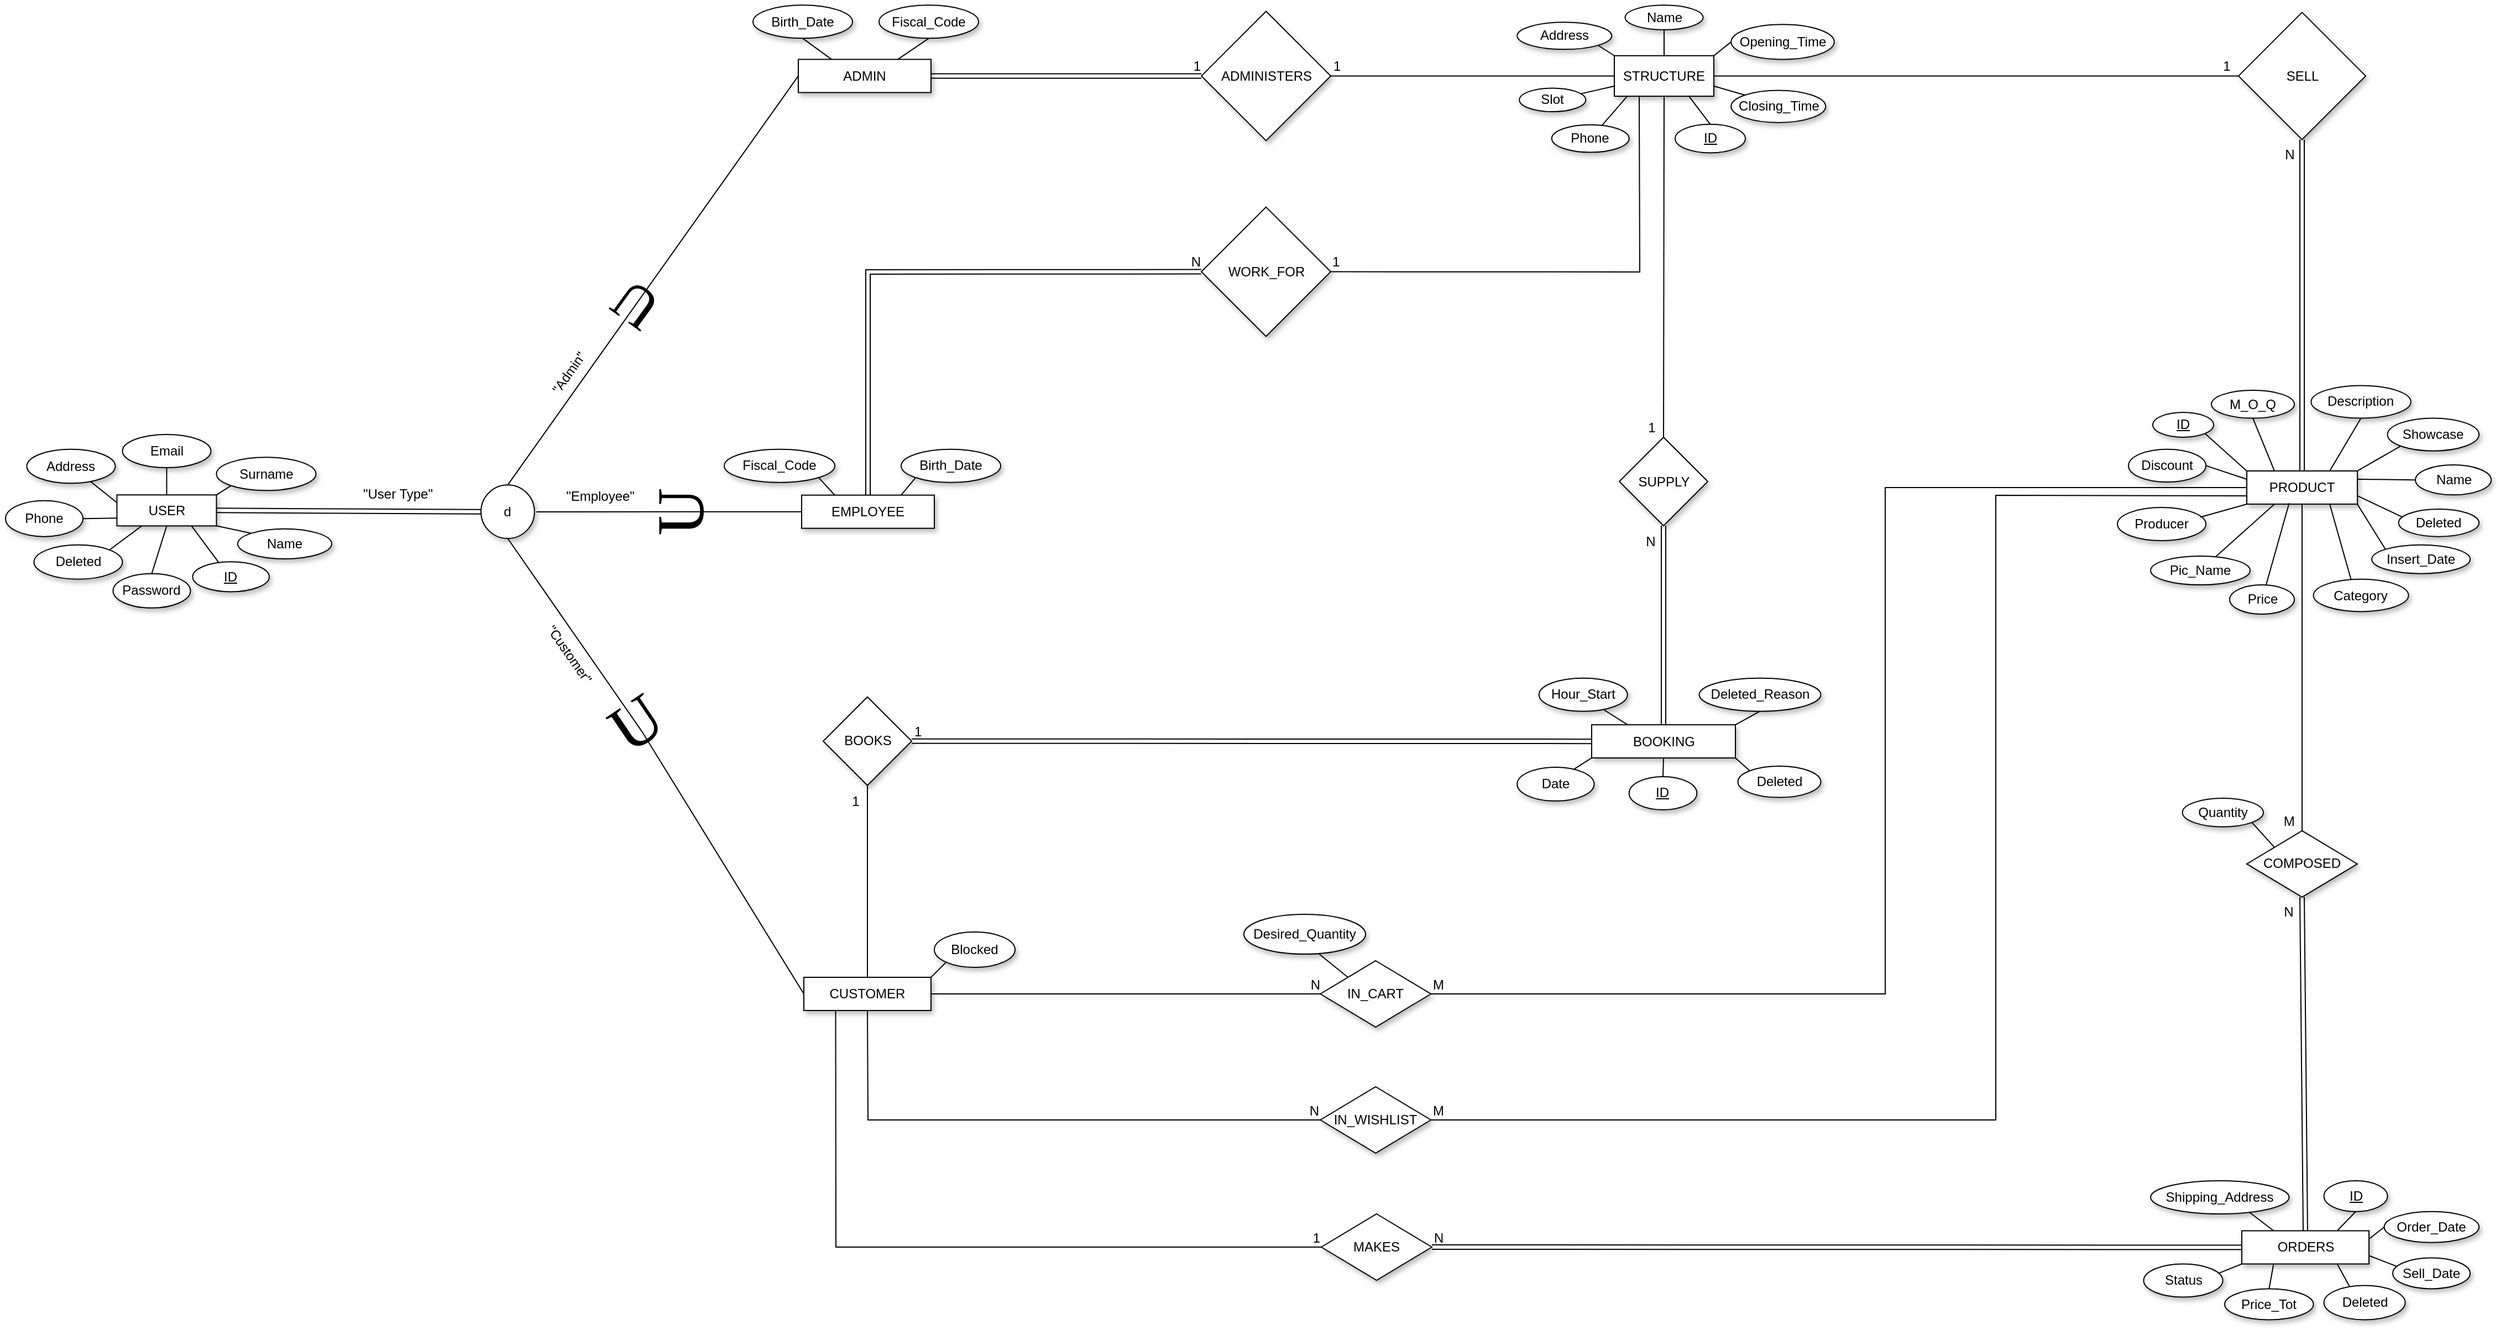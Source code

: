 <mxfile version="13.3.0" type="github">
  <diagram id="pIivQVcWycitdcD2H4Fz" name="Page-1">
    <mxGraphModel dx="2770" dy="1282" grid="1" gridSize="10" guides="1" tooltips="1" connect="1" arrows="1" fold="1" page="1" pageScale="3" pageWidth="827" pageHeight="1169" math="0" shadow="0" extFonts="Quicksand^https://fonts.googleapis.com/css?family=Quicksand|Gruppo^https://fonts.googleapis.com/css?family=Gruppo|Pompiere^https://fonts.googleapis.com/css?family=Pompiere">
      <root>
        <mxCell id="0" />
        <mxCell id="1" parent="0" />
        <mxCell id="mOfdOxVqDoghl0tVKRiO-1" value="PRODUCT" style="rounded=0;whiteSpace=wrap;html=1;shadow=1;" parent="1" vertex="1">
          <mxGeometry x="2107" y="602.97" width="100" height="30" as="geometry" />
        </mxCell>
        <mxCell id="mOfdOxVqDoghl0tVKRiO-10" value="EMPLOYEE" style="rounded=0;whiteSpace=wrap;html=1;shadow=1;" parent="1" vertex="1">
          <mxGeometry x="800" y="624.85" width="120" height="30" as="geometry" />
        </mxCell>
        <mxCell id="mOfdOxVqDoghl0tVKRiO-15" value="CUSTOMER" style="rounded=0;whiteSpace=wrap;html=1;shadow=1;" parent="1" vertex="1">
          <mxGeometry x="802" y="1061" width="115" height="30" as="geometry" />
        </mxCell>
        <mxCell id="mOfdOxVqDoghl0tVKRiO-17" value="M_O_Q" style="ellipse;whiteSpace=wrap;html=1;shadow=1;" parent="1" vertex="1">
          <mxGeometry x="2075" y="530" width="75" height="25.24" as="geometry" />
        </mxCell>
        <mxCell id="mOfdOxVqDoghl0tVKRiO-21" value="" style="endArrow=none;html=1;entryX=0.25;entryY=0;entryDx=0;entryDy=0;exitX=0.5;exitY=1;exitDx=0;exitDy=0;shadow=0;" parent="1" source="mOfdOxVqDoghl0tVKRiO-17" target="mOfdOxVqDoghl0tVKRiO-1" edge="1">
          <mxGeometry width="50" height="50" relative="1" as="geometry">
            <mxPoint x="2044.5" y="612.81" as="sourcePoint" />
            <mxPoint x="2094.5" y="562.81" as="targetPoint" />
          </mxGeometry>
        </mxCell>
        <mxCell id="mOfdOxVqDoghl0tVKRiO-23" value="&lt;u&gt;ID&lt;/u&gt;" style="ellipse;whiteSpace=wrap;html=1;shadow=1;" parent="1" vertex="1">
          <mxGeometry x="2022" y="550" width="55" height="22.5" as="geometry" />
        </mxCell>
        <mxCell id="mOfdOxVqDoghl0tVKRiO-24" value="" style="endArrow=none;html=1;exitX=1;exitY=1;exitDx=0;exitDy=0;entryX=0;entryY=0;entryDx=0;entryDy=0;shadow=0;" parent="1" source="mOfdOxVqDoghl0tVKRiO-23" target="mOfdOxVqDoghl0tVKRiO-1" edge="1">
          <mxGeometry width="50" height="50" relative="1" as="geometry">
            <mxPoint x="2074.5" y="712.81" as="sourcePoint" />
            <mxPoint x="2124.5" y="662.81" as="targetPoint" />
          </mxGeometry>
        </mxCell>
        <mxCell id="mOfdOxVqDoghl0tVKRiO-26" value="Producer" style="ellipse;whiteSpace=wrap;html=1;shadow=1;" parent="1" vertex="1">
          <mxGeometry x="1990" y="636.04" width="80" height="30" as="geometry" />
        </mxCell>
        <mxCell id="mOfdOxVqDoghl0tVKRiO-27" value="" style="endArrow=none;html=1;exitX=0.938;exitY=0.289;exitDx=0;exitDy=0;entryX=0;entryY=1;entryDx=0;entryDy=0;shadow=0;exitPerimeter=0;" parent="1" source="mOfdOxVqDoghl0tVKRiO-26" target="mOfdOxVqDoghl0tVKRiO-1" edge="1">
          <mxGeometry width="50" height="50" relative="1" as="geometry">
            <mxPoint x="2514.5" y="692.81" as="sourcePoint" />
            <mxPoint x="2564.5" y="642.81" as="targetPoint" />
          </mxGeometry>
        </mxCell>
        <mxCell id="mOfdOxVqDoghl0tVKRiO-28" value="Price" style="ellipse;whiteSpace=wrap;html=1;shadow=1;" parent="1" vertex="1">
          <mxGeometry x="2091.5" y="706.02" width="58.5" height="26.47" as="geometry" />
        </mxCell>
        <mxCell id="mOfdOxVqDoghl0tVKRiO-29" value="Discount" style="ellipse;whiteSpace=wrap;html=1;shadow=1;" parent="1" vertex="1">
          <mxGeometry x="2000" y="583.36" width="70" height="29.67" as="geometry" />
        </mxCell>
        <mxCell id="mOfdOxVqDoghl0tVKRiO-30" value="" style="endArrow=none;html=1;entryX=0.383;entryY=0.973;entryDx=0;entryDy=0;shadow=0;entryPerimeter=0;" parent="1" source="mOfdOxVqDoghl0tVKRiO-28" target="mOfdOxVqDoghl0tVKRiO-1" edge="1">
          <mxGeometry width="50" height="50" relative="1" as="geometry">
            <mxPoint x="2514.5" y="692.81" as="sourcePoint" />
            <mxPoint x="2564.5" y="642.81" as="targetPoint" />
          </mxGeometry>
        </mxCell>
        <mxCell id="mOfdOxVqDoghl0tVKRiO-31" value="" style="endArrow=none;html=1;entryX=1;entryY=0.5;entryDx=0;entryDy=0;shadow=0;exitX=0;exitY=0.25;exitDx=0;exitDy=0;" parent="1" source="mOfdOxVqDoghl0tVKRiO-1" target="mOfdOxVqDoghl0tVKRiO-29" edge="1">
          <mxGeometry width="50" height="50" relative="1" as="geometry">
            <mxPoint x="2105.5" y="627.06" as="sourcePoint" />
            <mxPoint x="2274.5" y="602.81" as="targetPoint" />
          </mxGeometry>
        </mxCell>
        <mxCell id="mOfdOxVqDoghl0tVKRiO-33" value="Name" style="ellipse;whiteSpace=wrap;html=1;shadow=1;" parent="1" vertex="1">
          <mxGeometry x="290" y="655.35" width="85" height="27.1" as="geometry" />
        </mxCell>
        <mxCell id="mOfdOxVqDoghl0tVKRiO-34" value="Surname" style="ellipse;whiteSpace=wrap;html=1;shadow=1;" parent="1" vertex="1">
          <mxGeometry x="270.75" y="590.67" width="90" height="30" as="geometry" />
        </mxCell>
        <mxCell id="mOfdOxVqDoghl0tVKRiO-35" value="Fiscal_Code" style="ellipse;whiteSpace=wrap;html=1;shadow=1;fontStyle=0" parent="1" vertex="1">
          <mxGeometry x="730" y="583.36" width="100" height="30" as="geometry" />
        </mxCell>
        <mxCell id="mOfdOxVqDoghl0tVKRiO-36" value="Birth_Date" style="ellipse;whiteSpace=wrap;html=1;shadow=1;" parent="1" vertex="1">
          <mxGeometry x="890" y="583.36" width="90" height="30" as="geometry" />
        </mxCell>
        <mxCell id="mOfdOxVqDoghl0tVKRiO-45" value="" style="endArrow=none;html=1;exitX=1;exitY=1;exitDx=0;exitDy=0;entryX=0.25;entryY=0;entryDx=0;entryDy=0;shadow=0;" parent="1" source="mOfdOxVqDoghl0tVKRiO-35" target="mOfdOxVqDoghl0tVKRiO-10" edge="1">
          <mxGeometry width="50" height="50" relative="1" as="geometry">
            <mxPoint x="795" y="363.88" as="sourcePoint" />
            <mxPoint x="825" y="348.5" as="targetPoint" />
          </mxGeometry>
        </mxCell>
        <mxCell id="mOfdOxVqDoghl0tVKRiO-55" value="BOOKING" style="rounded=0;whiteSpace=wrap;html=1;shadow=1;" parent="1" vertex="1">
          <mxGeometry x="1514.5" y="832.57" width="130" height="30" as="geometry" />
        </mxCell>
        <mxCell id="mOfdOxVqDoghl0tVKRiO-60" value="Email" style="ellipse;whiteSpace=wrap;html=1;shadow=1;fontStyle=0" parent="1" vertex="1">
          <mxGeometry x="185.75" y="570" width="80" height="30" as="geometry" />
        </mxCell>
        <mxCell id="mOfdOxVqDoghl0tVKRiO-61" value="Phone" style="ellipse;whiteSpace=wrap;html=1;shadow=1;fontStyle=0" parent="1" vertex="1">
          <mxGeometry x="80" y="629.85" width="70" height="32.47" as="geometry" />
        </mxCell>
        <mxCell id="mOfdOxVqDoghl0tVKRiO-65" value="Address" style="ellipse;whiteSpace=wrap;html=1;shadow=1;" parent="1" vertex="1">
          <mxGeometry x="99.25" y="583.36" width="80" height="30.77" as="geometry" />
        </mxCell>
        <mxCell id="mOfdOxVqDoghl0tVKRiO-93" value="STRUCTURE" style="rounded=0;whiteSpace=wrap;html=1;shadow=1;" parent="1" vertex="1">
          <mxGeometry x="1535" y="227.37" width="90" height="36.67" as="geometry" />
        </mxCell>
        <mxCell id="mOfdOxVqDoghl0tVKRiO-94" value="Address" style="ellipse;whiteSpace=wrap;html=1;shadow=1;" parent="1" vertex="1">
          <mxGeometry x="1447.12" y="197.15" width="85.5" height="24.5" as="geometry" />
        </mxCell>
        <mxCell id="mOfdOxVqDoghl0tVKRiO-95" value="Phone" style="ellipse;whiteSpace=wrap;html=1;shadow=1;fontStyle=0" parent="1" vertex="1">
          <mxGeometry x="1478.39" y="289.83" width="69.99" height="24.96" as="geometry" />
        </mxCell>
        <mxCell id="mOfdOxVqDoghl0tVKRiO-100" value="" style="endArrow=none;html=1;entryX=0.127;entryY=1.008;entryDx=0;entryDy=0;shadow=0;entryPerimeter=0;" parent="1" source="mOfdOxVqDoghl0tVKRiO-95" target="mOfdOxVqDoghl0tVKRiO-93" edge="1">
          <mxGeometry width="50" height="50" relative="1" as="geometry">
            <mxPoint x="1475" y="207.37" as="sourcePoint" />
            <mxPoint x="1525" y="157.37" as="targetPoint" />
          </mxGeometry>
        </mxCell>
        <mxCell id="mOfdOxVqDoghl0tVKRiO-101" value="" style="endArrow=none;html=1;exitX=0;exitY=0;exitDx=0;exitDy=0;entryX=1;entryY=1;entryDx=0;entryDy=0;shadow=0;" parent="1" source="mOfdOxVqDoghl0tVKRiO-93" target="mOfdOxVqDoghl0tVKRiO-94" edge="1">
          <mxGeometry width="50" height="50" relative="1" as="geometry">
            <mxPoint x="1605" y="217.37" as="sourcePoint" />
            <mxPoint x="1655" y="167.37" as="targetPoint" />
          </mxGeometry>
        </mxCell>
        <mxCell id="z-NwZpaRfGPs4gkHxWXv-4" value="ID" style="ellipse;whiteSpace=wrap;html=1;fontStyle=4;shadow=1;" parent="1" vertex="1">
          <mxGeometry x="1548.38" y="879.44" width="61.25" height="30" as="geometry" />
        </mxCell>
        <mxCell id="z-NwZpaRfGPs4gkHxWXv-5" value="Date" style="ellipse;whiteSpace=wrap;html=1;shadow=1;" parent="1" vertex="1">
          <mxGeometry x="1447.12" y="871" width="69.63" height="30.56" as="geometry" />
        </mxCell>
        <mxCell id="z-NwZpaRfGPs4gkHxWXv-6" value="Hour_Start" style="ellipse;whiteSpace=wrap;html=1;shadow=1;" parent="1" vertex="1">
          <mxGeometry x="1466.88" y="790.37" width="80" height="30" as="geometry" />
        </mxCell>
        <mxCell id="z-NwZpaRfGPs4gkHxWXv-7" value="" style="endArrow=none;html=1;entryX=0.5;entryY=1;entryDx=0;entryDy=0;exitX=0.5;exitY=0;exitDx=0;exitDy=0;shadow=0;" parent="1" source="z-NwZpaRfGPs4gkHxWXv-4" target="mOfdOxVqDoghl0tVKRiO-55" edge="1">
          <mxGeometry width="50" height="50" relative="1" as="geometry">
            <mxPoint x="1837.25" y="942.92" as="sourcePoint" />
            <mxPoint x="1887.25" y="892.92" as="targetPoint" />
          </mxGeometry>
        </mxCell>
        <mxCell id="z-NwZpaRfGPs4gkHxWXv-8" value="" style="endArrow=none;html=1;exitX=0.734;exitY=0.062;exitDx=0;exitDy=0;shadow=0;entryX=0;entryY=1;entryDx=0;entryDy=0;exitPerimeter=0;" parent="1" source="z-NwZpaRfGPs4gkHxWXv-5" target="mOfdOxVqDoghl0tVKRiO-55" edge="1">
          <mxGeometry width="50" height="50" relative="1" as="geometry">
            <mxPoint x="1917.25" y="930.92" as="sourcePoint" />
            <mxPoint x="1967.25" y="880.92" as="targetPoint" />
          </mxGeometry>
        </mxCell>
        <mxCell id="z-NwZpaRfGPs4gkHxWXv-10" value="" style="endArrow=none;html=1;exitX=0.733;exitY=0.954;exitDx=0;exitDy=0;shadow=0;entryX=0.25;entryY=0;entryDx=0;entryDy=0;exitPerimeter=0;" parent="1" source="z-NwZpaRfGPs4gkHxWXv-6" target="mOfdOxVqDoghl0tVKRiO-55" edge="1">
          <mxGeometry width="50" height="50" relative="1" as="geometry">
            <mxPoint x="2097.25" y="890.92" as="sourcePoint" />
            <mxPoint x="2147.25" y="840.92" as="targetPoint" />
          </mxGeometry>
        </mxCell>
        <mxCell id="z-NwZpaRfGPs4gkHxWXv-11" value="WORK_FOR" style="rhombus;whiteSpace=wrap;html=1;shadow=1;" parent="1" vertex="1">
          <mxGeometry x="1161.5" y="364.32" width="117" height="116.929" as="geometry" />
        </mxCell>
        <mxCell id="z-NwZpaRfGPs4gkHxWXv-17" value="SUPPLY" style="rhombus;whiteSpace=wrap;html=1;shadow=1;" parent="1" vertex="1">
          <mxGeometry x="1539.5" y="572.5" width="80" height="80" as="geometry" />
        </mxCell>
        <mxCell id="z-NwZpaRfGPs4gkHxWXv-39" value="BOOKS" style="rhombus;whiteSpace=wrap;html=1;shadow=1;" parent="1" vertex="1">
          <mxGeometry x="819.5" y="807.37" width="80" height="80" as="geometry" />
        </mxCell>
        <mxCell id="z-NwZpaRfGPs4gkHxWXv-70" value="Description" style="ellipse;whiteSpace=wrap;html=1;shadow=1;" parent="1" vertex="1">
          <mxGeometry x="2165.15" y="525.73" width="90.23" height="29.51" as="geometry" />
        </mxCell>
        <mxCell id="z-NwZpaRfGPs4gkHxWXv-71" value="" style="endArrow=none;html=1;entryX=0.5;entryY=1;entryDx=0;entryDy=0;exitX=0.75;exitY=0;exitDx=0;exitDy=0;shadow=0;" parent="1" source="mOfdOxVqDoghl0tVKRiO-1" target="z-NwZpaRfGPs4gkHxWXv-70" edge="1">
          <mxGeometry width="50" height="50" relative="1" as="geometry">
            <mxPoint x="2129.5" y="602.81" as="sourcePoint" />
            <mxPoint x="2134.5" y="562.81" as="targetPoint" />
          </mxGeometry>
        </mxCell>
        <mxCell id="z-NwZpaRfGPs4gkHxWXv-76" value="ID" style="ellipse;whiteSpace=wrap;html=1;fontStyle=4;shadow=1;" parent="1" vertex="1">
          <mxGeometry x="1590" y="289.4" width="63.5" height="25.83" as="geometry" />
        </mxCell>
        <mxCell id="z-NwZpaRfGPs4gkHxWXv-77" value="" style="endArrow=none;html=1;entryX=0.5;entryY=0;entryDx=0;entryDy=0;exitX=0.75;exitY=1;exitDx=0;exitDy=0;shadow=0;" parent="1" source="mOfdOxVqDoghl0tVKRiO-93" target="z-NwZpaRfGPs4gkHxWXv-76" edge="1">
          <mxGeometry width="50" height="50" relative="1" as="geometry">
            <mxPoint x="1475" y="252.37" as="sourcePoint" />
            <mxPoint x="1525" y="202.37" as="targetPoint" />
          </mxGeometry>
        </mxCell>
        <mxCell id="z-NwZpaRfGPs4gkHxWXv-78" value="ADMINISTERS" style="rhombus;whiteSpace=wrap;html=1;shadow=1;" parent="1" vertex="1">
          <mxGeometry x="1161.57" y="187.24" width="116.929" height="116.929" as="geometry" />
        </mxCell>
        <mxCell id="06iZtVcr8NPvHx3JyrQN-2" value="Name" style="ellipse;whiteSpace=wrap;html=1;shadow=1;" parent="1" vertex="1">
          <mxGeometry x="1544.75" y="181.68" width="70.5" height="22.25" as="geometry" />
        </mxCell>
        <mxCell id="06iZtVcr8NPvHx3JyrQN-3" value="" style="endArrow=none;html=1;entryX=0.5;entryY=1;entryDx=0;entryDy=0;exitX=0.5;exitY=0;exitDx=0;exitDy=0;shadow=0;" parent="1" source="mOfdOxVqDoghl0tVKRiO-93" target="06iZtVcr8NPvHx3JyrQN-2" edge="1">
          <mxGeometry width="50" height="50" relative="1" as="geometry">
            <mxPoint x="1595" y="272.37" as="sourcePoint" />
            <mxPoint x="1645" y="222.37" as="targetPoint" />
          </mxGeometry>
        </mxCell>
        <mxCell id="06iZtVcr8NPvHx3JyrQN-11" value="&lt;u&gt;ID&lt;/u&gt;" style="ellipse;whiteSpace=wrap;html=1;shadow=1;" parent="1" vertex="1">
          <mxGeometry x="249.25" y="685.14" width="69.25" height="27.1" as="geometry" />
        </mxCell>
        <mxCell id="z-IdzefdN8h7sOJLDqcr-3" value="Name" style="ellipse;whiteSpace=wrap;html=1;shadow=1;" parent="1" vertex="1">
          <mxGeometry x="2259.52" y="597.55" width="68.5" height="27.12" as="geometry" />
        </mxCell>
        <mxCell id="z-IdzefdN8h7sOJLDqcr-4" value="" style="endArrow=none;html=1;exitX=1;exitY=0.25;exitDx=0;exitDy=0;entryX=0;entryY=0.5;entryDx=0;entryDy=0;shadow=0;" parent="1" source="mOfdOxVqDoghl0tVKRiO-1" target="z-IdzefdN8h7sOJLDqcr-3" edge="1">
          <mxGeometry width="50" height="50" relative="1" as="geometry">
            <mxPoint x="2234.5" y="632.81" as="sourcePoint" />
            <mxPoint x="2284.5" y="582.81" as="targetPoint" />
          </mxGeometry>
        </mxCell>
        <mxCell id="7vURNP84gYrgIZNCSmpS-34" value="USER" style="rounded=0;whiteSpace=wrap;html=1;shadow=1;" parent="1" vertex="1">
          <mxGeometry x="180.75" y="624.67" width="90" height="28" as="geometry" />
        </mxCell>
        <mxCell id="7vURNP84gYrgIZNCSmpS-39" value="" style="endArrow=none;html=1;entryX=0.5;entryY=1;entryDx=0;entryDy=0;exitX=0.5;exitY=0;exitDx=0;exitDy=0;" parent="1" source="7vURNP84gYrgIZNCSmpS-34" target="mOfdOxVqDoghl0tVKRiO-60" edge="1">
          <mxGeometry width="50" height="50" relative="1" as="geometry">
            <mxPoint x="232" y="622.3" as="sourcePoint" />
            <mxPoint x="272" y="582.3" as="targetPoint" />
          </mxGeometry>
        </mxCell>
        <mxCell id="7vURNP84gYrgIZNCSmpS-40" value="" style="endArrow=none;html=1;entryX=0;entryY=1;entryDx=0;entryDy=0;exitX=1;exitY=0;exitDx=0;exitDy=0;" parent="1" source="7vURNP84gYrgIZNCSmpS-34" target="mOfdOxVqDoghl0tVKRiO-34" edge="1">
          <mxGeometry width="50" height="50" relative="1" as="geometry">
            <mxPoint x="235.75" y="634.67" as="sourcePoint" />
            <mxPoint x="277" y="574.67" as="targetPoint" />
          </mxGeometry>
        </mxCell>
        <mxCell id="7vURNP84gYrgIZNCSmpS-41" value="" style="endArrow=none;html=1;exitX=0;exitY=0.25;exitDx=0;exitDy=0;" parent="1" source="7vURNP84gYrgIZNCSmpS-34" target="mOfdOxVqDoghl0tVKRiO-65" edge="1">
          <mxGeometry width="50" height="50" relative="1" as="geometry">
            <mxPoint x="245.75" y="644.67" as="sourcePoint" />
            <mxPoint x="287" y="584.67" as="targetPoint" />
          </mxGeometry>
        </mxCell>
        <mxCell id="7vURNP84gYrgIZNCSmpS-42" value="" style="endArrow=none;html=1;exitX=0;exitY=0.75;exitDx=0;exitDy=0;entryX=1;entryY=0.5;entryDx=0;entryDy=0;" parent="1" source="7vURNP84gYrgIZNCSmpS-34" target="mOfdOxVqDoghl0tVKRiO-61" edge="1">
          <mxGeometry width="50" height="50" relative="1" as="geometry">
            <mxPoint x="255.75" y="654.67" as="sourcePoint" />
            <mxPoint x="107" y="664" as="targetPoint" />
          </mxGeometry>
        </mxCell>
        <mxCell id="7vURNP84gYrgIZNCSmpS-43" value="" style="endArrow=none;html=1;entryX=0;entryY=1;entryDx=0;entryDy=0;exitX=0.75;exitY=0;exitDx=0;exitDy=0;" parent="1" source="mOfdOxVqDoghl0tVKRiO-10" target="mOfdOxVqDoghl0tVKRiO-36" edge="1">
          <mxGeometry width="50" height="50" relative="1" as="geometry">
            <mxPoint x="343.75" y="708.5" as="sourcePoint" />
            <mxPoint x="385" y="648.5" as="targetPoint" />
          </mxGeometry>
        </mxCell>
        <mxCell id="7vURNP84gYrgIZNCSmpS-44" value="" style="endArrow=none;html=1;entryX=0.338;entryY=0.017;entryDx=0;entryDy=0;exitX=0.75;exitY=1;exitDx=0;exitDy=0;entryPerimeter=0;" parent="1" source="7vURNP84gYrgIZNCSmpS-34" target="06iZtVcr8NPvHx3JyrQN-11" edge="1">
          <mxGeometry width="50" height="50" relative="1" as="geometry">
            <mxPoint x="275.75" y="674.67" as="sourcePoint" />
            <mxPoint x="317" y="614.67" as="targetPoint" />
          </mxGeometry>
        </mxCell>
        <mxCell id="7vURNP84gYrgIZNCSmpS-45" value="" style="endArrow=none;html=1;entryX=0;entryY=0;entryDx=0;entryDy=0;exitX=1;exitY=1;exitDx=0;exitDy=0;" parent="1" source="7vURNP84gYrgIZNCSmpS-34" target="mOfdOxVqDoghl0tVKRiO-33" edge="1">
          <mxGeometry width="50" height="50" relative="1" as="geometry">
            <mxPoint x="285.75" y="684.67" as="sourcePoint" />
            <mxPoint x="327" y="624.67" as="targetPoint" />
          </mxGeometry>
        </mxCell>
        <mxCell id="7vURNP84gYrgIZNCSmpS-46" value="d" style="ellipse;whiteSpace=wrap;html=1;aspect=fixed;shadow=1;" parent="1" vertex="1">
          <mxGeometry x="510" y="615.67" width="48.35" height="48.35" as="geometry" />
        </mxCell>
        <mxCell id="7vURNP84gYrgIZNCSmpS-48" value="" style="shape=link;html=1;entryX=0;entryY=0.5;entryDx=0;entryDy=0;exitX=1;exitY=0.5;exitDx=0;exitDy=0;" parent="1" source="7vURNP84gYrgIZNCSmpS-34" target="7vURNP84gYrgIZNCSmpS-46" edge="1">
          <mxGeometry width="50" height="50" relative="1" as="geometry">
            <mxPoint x="450" y="772.3" as="sourcePoint" />
            <mxPoint x="500" y="722.3" as="targetPoint" />
          </mxGeometry>
        </mxCell>
        <mxCell id="7vURNP84gYrgIZNCSmpS-49" value="" style="endArrow=none;html=1;entryX=0;entryY=0.5;entryDx=0;entryDy=0;" parent="1" source="7vURNP84gYrgIZNCSmpS-52" target="mOfdOxVqDoghl0tVKRiO-10" edge="1">
          <mxGeometry width="50" height="50" relative="1" as="geometry">
            <mxPoint x="750" y="470" as="sourcePoint" />
            <mxPoint x="920" y="510" as="targetPoint" />
          </mxGeometry>
        </mxCell>
        <mxCell id="7vURNP84gYrgIZNCSmpS-51" value="" style="endArrow=none;html=1;entryX=0.5;entryY=1;entryDx=0;entryDy=0;exitX=0.5;exitY=1;exitDx=0;exitDy=0;" parent="1" source="7vURNP84gYrgIZNCSmpS-55" target="7vURNP84gYrgIZNCSmpS-46" edge="1">
          <mxGeometry width="50" height="50" relative="1" as="geometry">
            <mxPoint x="775" y="1070" as="sourcePoint" />
            <mxPoint x="1200" y="680" as="targetPoint" />
          </mxGeometry>
        </mxCell>
        <mxCell id="7vURNP84gYrgIZNCSmpS-52" value="&lt;p&gt;&lt;span style=&quot;font-size: 60px&quot;&gt;U&lt;/span&gt;&lt;/p&gt;" style="text;html=1;strokeColor=none;fillColor=none;align=center;verticalAlign=middle;whiteSpace=wrap;rounded=0;shadow=0;rotation=-90;fontFamily=Gruppo;" parent="1" vertex="1">
          <mxGeometry x="670" y="629.85" width="40" height="20" as="geometry" />
        </mxCell>
        <mxCell id="7vURNP84gYrgIZNCSmpS-54" value="" style="endArrow=none;html=1;entryX=0.5;entryY=1;entryDx=0;entryDy=0;" parent="1" target="7vURNP84gYrgIZNCSmpS-52" edge="1">
          <mxGeometry width="50" height="50" relative="1" as="geometry">
            <mxPoint x="560" y="640" as="sourcePoint" />
            <mxPoint x="650" y="640" as="targetPoint" />
          </mxGeometry>
        </mxCell>
        <mxCell id="7vURNP84gYrgIZNCSmpS-55" value="&lt;p&gt;&lt;span style=&quot;font-size: 60px&quot;&gt;U&lt;/span&gt;&lt;/p&gt;" style="text;html=1;strokeColor=none;fillColor=none;align=center;verticalAlign=middle;whiteSpace=wrap;rounded=0;shadow=0;rotation=326;fontFamily=Gruppo;" parent="1" vertex="1">
          <mxGeometry x="630" y="820.37" width="40" height="20" as="geometry" />
        </mxCell>
        <mxCell id="7vURNP84gYrgIZNCSmpS-56" value="" style="endArrow=none;html=1;exitX=0;exitY=0.5;exitDx=0;exitDy=0;entryX=0.5;entryY=1;entryDx=0;entryDy=0;" parent="1" source="mOfdOxVqDoghl0tVKRiO-15" target="7vURNP84gYrgIZNCSmpS-55" edge="1">
          <mxGeometry width="50" height="50" relative="1" as="geometry">
            <mxPoint x="775" y="1070.0" as="sourcePoint" />
            <mxPoint x="680.728" y="652.378" as="targetPoint" />
          </mxGeometry>
        </mxCell>
        <mxCell id="7vURNP84gYrgIZNCSmpS-59" value="Password" style="ellipse;whiteSpace=wrap;html=1;shadow=1;" parent="1" vertex="1">
          <mxGeometry x="177.25" y="695.91" width="70" height="31" as="geometry" />
        </mxCell>
        <mxCell id="7vURNP84gYrgIZNCSmpS-60" value="" style="endArrow=none;html=1;exitX=0.5;exitY=0;exitDx=0;exitDy=0;entryX=0.5;entryY=1;entryDx=0;entryDy=0;" parent="1" source="7vURNP84gYrgIZNCSmpS-59" target="7vURNP84gYrgIZNCSmpS-34" edge="1">
          <mxGeometry width="50" height="50" relative="1" as="geometry">
            <mxPoint x="272" y="679.02" as="sourcePoint" />
            <mxPoint x="322" y="629.02" as="targetPoint" />
          </mxGeometry>
        </mxCell>
        <mxCell id="7vURNP84gYrgIZNCSmpS-65" value="ADMIN" style="rounded=0;whiteSpace=wrap;html=1;shadow=1;" parent="1" vertex="1">
          <mxGeometry x="797" y="230.7" width="120" height="30" as="geometry" />
        </mxCell>
        <mxCell id="7vURNP84gYrgIZNCSmpS-74" value="&lt;p style=&quot;font-size: 52px;&quot;&gt;&lt;span style=&quot;font-size: 52px;&quot;&gt;U&lt;/span&gt;&lt;/p&gt;" style="text;html=1;strokeColor=none;fillColor=none;align=center;verticalAlign=middle;whiteSpace=wrap;rounded=0;shadow=0;rotation=216;fontFamily=Gruppo;fontStyle=0;FType=g;fontSize=52;" parent="1" vertex="1">
          <mxGeometry x="630" y="442.37" width="40" height="20" as="geometry" />
        </mxCell>
        <mxCell id="7vURNP84gYrgIZNCSmpS-75" value="" style="endArrow=none;html=1;exitX=0.5;exitY=0;exitDx=0;exitDy=0;entryX=0.5;entryY=1;entryDx=0;entryDy=0;" parent="1" source="7vURNP84gYrgIZNCSmpS-46" target="7vURNP84gYrgIZNCSmpS-74" edge="1">
          <mxGeometry width="50" height="50" relative="1" as="geometry">
            <mxPoint x="620" y="560" as="sourcePoint" />
            <mxPoint x="670" y="510" as="targetPoint" />
          </mxGeometry>
        </mxCell>
        <mxCell id="7vURNP84gYrgIZNCSmpS-76" value="" style="endArrow=none;html=1;exitX=0.5;exitY=1;exitDx=0;exitDy=0;entryX=0;entryY=0.5;entryDx=0;entryDy=0;" parent="1" source="7vURNP84gYrgIZNCSmpS-74" target="7vURNP84gYrgIZNCSmpS-65" edge="1">
          <mxGeometry width="50" height="50" relative="1" as="geometry">
            <mxPoint x="640" y="330" as="sourcePoint" />
            <mxPoint x="690" y="280" as="targetPoint" />
            <Array as="points" />
          </mxGeometry>
        </mxCell>
        <mxCell id="vk8bfzoFHFMnoET7GKUU-8" value="" style="endArrow=none;html=1;rounded=0;align=left;exitX=0.5;exitY=0;exitDx=0;exitDy=0;entryX=0.5;entryY=1;entryDx=0;entryDy=0;" parent="1" source="mOfdOxVqDoghl0tVKRiO-15" target="z-NwZpaRfGPs4gkHxWXv-39" edge="1">
          <mxGeometry relative="1" as="geometry">
            <mxPoint x="935" y="1076" as="sourcePoint" />
            <mxPoint x="1588" y="990" as="targetPoint" />
            <Array as="points" />
          </mxGeometry>
        </mxCell>
        <mxCell id="vk8bfzoFHFMnoET7GKUU-9" value="1&amp;nbsp;&amp;nbsp;" style="resizable=0;html=1;align=right;verticalAlign=top;" parent="vk8bfzoFHFMnoET7GKUU-8" connectable="0" vertex="1">
          <mxGeometry x="1" relative="1" as="geometry" />
        </mxCell>
        <mxCell id="vk8bfzoFHFMnoET7GKUU-10" value="" style="shape=link;html=1;rounded=0;exitX=0;exitY=0.5;exitDx=0;exitDy=0;entryX=1;entryY=0.5;entryDx=0;entryDy=0;" parent="1" source="mOfdOxVqDoghl0tVKRiO-55" target="z-NwZpaRfGPs4gkHxWXv-39" edge="1">
          <mxGeometry relative="1" as="geometry">
            <mxPoint x="1723" y="872.0" as="sourcePoint" />
            <mxPoint x="1581.5" y="872.0" as="targetPoint" />
            <Array as="points" />
          </mxGeometry>
        </mxCell>
        <mxCell id="vk8bfzoFHFMnoET7GKUU-11" value="1" style="resizable=0;html=1;align=left;verticalAlign=bottom;horizontal=1;" parent="vk8bfzoFHFMnoET7GKUU-10" connectable="0" vertex="1">
          <mxGeometry x="1" relative="1" as="geometry" />
        </mxCell>
        <mxCell id="vk8bfzoFHFMnoET7GKUU-21" value="" style="shape=link;html=1;rounded=0;align=left;entryX=0;entryY=0.5;entryDx=0;entryDy=0;exitX=0.5;exitY=0;exitDx=0;exitDy=0;" parent="1" source="mOfdOxVqDoghl0tVKRiO-10" target="z-NwZpaRfGPs4gkHxWXv-11" edge="1">
          <mxGeometry relative="1" as="geometry">
            <mxPoint x="860" y="559.96" as="sourcePoint" />
            <mxPoint x="1168" y="359.11" as="targetPoint" />
            <Array as="points">
              <mxPoint x="860" y="423" />
            </Array>
          </mxGeometry>
        </mxCell>
        <mxCell id="vk8bfzoFHFMnoET7GKUU-22" value="N" style="resizable=0;html=1;align=right;verticalAlign=bottom;" parent="vk8bfzoFHFMnoET7GKUU-21" connectable="0" vertex="1">
          <mxGeometry x="1" relative="1" as="geometry" />
        </mxCell>
        <mxCell id="vk8bfzoFHFMnoET7GKUU-24" value="" style="endArrow=none;html=1;rounded=0;align=left;exitX=0.25;exitY=1;exitDx=0;exitDy=0;entryX=1;entryY=0.5;entryDx=0;entryDy=0;" parent="1" source="mOfdOxVqDoghl0tVKRiO-93" target="z-NwZpaRfGPs4gkHxWXv-11" edge="1">
          <mxGeometry relative="1" as="geometry">
            <mxPoint x="1557.5" y="199.15" as="sourcePoint" />
            <mxPoint x="1530" y="345.11" as="targetPoint" />
            <Array as="points">
              <mxPoint x="1558" y="423" />
            </Array>
          </mxGeometry>
        </mxCell>
        <mxCell id="vk8bfzoFHFMnoET7GKUU-25" value="1" style="resizable=0;html=1;align=left;verticalAlign=bottom;" parent="vk8bfzoFHFMnoET7GKUU-24" connectable="0" vertex="1">
          <mxGeometry x="1" relative="1" as="geometry" />
        </mxCell>
        <mxCell id="vk8bfzoFHFMnoET7GKUU-26" value="" style="shape=link;html=1;rounded=0;align=left;entryX=0.5;entryY=1;entryDx=0;entryDy=0;exitX=0.5;exitY=0;exitDx=0;exitDy=0;" parent="1" source="mOfdOxVqDoghl0tVKRiO-55" target="z-NwZpaRfGPs4gkHxWXv-17" edge="1">
          <mxGeometry relative="1" as="geometry">
            <mxPoint x="1968" y="660.2" as="sourcePoint" />
            <mxPoint x="2128" y="660.2" as="targetPoint" />
          </mxGeometry>
        </mxCell>
        <mxCell id="vk8bfzoFHFMnoET7GKUU-27" value="N&amp;nbsp;&amp;nbsp;" style="resizable=0;html=1;align=right;verticalAlign=top;" parent="vk8bfzoFHFMnoET7GKUU-26" connectable="0" vertex="1">
          <mxGeometry x="1" relative="1" as="geometry" />
        </mxCell>
        <mxCell id="vk8bfzoFHFMnoET7GKUU-28" value="" style="html=1;rounded=0;align=left;exitX=0.5;exitY=1;exitDx=0;exitDy=0;endArrow=none;endFill=0;entryX=0.5;entryY=0;entryDx=0;entryDy=0;" parent="1" source="mOfdOxVqDoghl0tVKRiO-93" target="z-NwZpaRfGPs4gkHxWXv-17" edge="1">
          <mxGeometry relative="1" as="geometry">
            <mxPoint x="1590" y="490" as="sourcePoint" />
            <mxPoint x="1243" y="570" as="targetPoint" />
            <Array as="points" />
          </mxGeometry>
        </mxCell>
        <mxCell id="vk8bfzoFHFMnoET7GKUU-29" value="1&amp;nbsp;&amp;nbsp;" style="resizable=0;html=1;align=right;verticalAlign=bottom;" parent="vk8bfzoFHFMnoET7GKUU-28" connectable="0" vertex="1">
          <mxGeometry x="1" relative="1" as="geometry" />
        </mxCell>
        <mxCell id="vk8bfzoFHFMnoET7GKUU-34" value="" style="html=1;rounded=0;align=left;entryX=1;entryY=0.5;entryDx=0;entryDy=0;exitX=0;exitY=0.5;exitDx=0;exitDy=0;endArrow=none;endFill=0;" parent="1" source="mOfdOxVqDoghl0tVKRiO-93" target="z-NwZpaRfGPs4gkHxWXv-78" edge="1">
          <mxGeometry relative="1" as="geometry">
            <mxPoint x="1330" y="240" as="sourcePoint" />
            <mxPoint x="1490" y="240" as="targetPoint" />
          </mxGeometry>
        </mxCell>
        <mxCell id="vk8bfzoFHFMnoET7GKUU-35" value="1" style="resizable=0;html=1;align=left;verticalAlign=bottom;" parent="vk8bfzoFHFMnoET7GKUU-34" connectable="0" vertex="1">
          <mxGeometry x="1" relative="1" as="geometry" />
        </mxCell>
        <mxCell id="-Jq1AfKjN5yx9KIEYnPa-1" value="&quot;Customer&quot;" style="text;html=1;strokeColor=none;fillColor=none;align=center;verticalAlign=middle;whiteSpace=wrap;rounded=0;rotation=55;" parent="1" vertex="1">
          <mxGeometry x="570" y="758.91" width="40" height="20" as="geometry" />
        </mxCell>
        <mxCell id="-Jq1AfKjN5yx9KIEYnPa-2" value="&quot;Employee&quot;" style="text;html=1;strokeColor=none;fillColor=none;align=center;verticalAlign=middle;whiteSpace=wrap;rounded=0;" parent="1" vertex="1">
          <mxGeometry x="598.35" y="616.04" width="40" height="20" as="geometry" />
        </mxCell>
        <mxCell id="-Jq1AfKjN5yx9KIEYnPa-4" value="&quot;Admin&quot;" style="text;html=1;strokeColor=none;fillColor=none;align=center;verticalAlign=middle;whiteSpace=wrap;rounded=0;rotation=-55;" parent="1" vertex="1">
          <mxGeometry x="570" y="504.3" width="40" height="20" as="geometry" />
        </mxCell>
        <mxCell id="-Jq1AfKjN5yx9KIEYnPa-5" value="&quot;User Type&quot;" style="text;html=1;strokeColor=none;fillColor=none;align=center;verticalAlign=middle;whiteSpace=wrap;rounded=0;" parent="1" vertex="1">
          <mxGeometry x="400" y="614.3" width="70" height="20" as="geometry" />
        </mxCell>
        <mxCell id="-Jq1AfKjN5yx9KIEYnPa-7" value="Birth_Date" style="ellipse;whiteSpace=wrap;html=1;shadow=1;" parent="1" vertex="1">
          <mxGeometry x="756" y="181.68" width="90" height="30" as="geometry" />
        </mxCell>
        <mxCell id="-Jq1AfKjN5yx9KIEYnPa-9" value="" style="endArrow=none;html=1;entryX=0.5;entryY=1;entryDx=0;entryDy=0;exitX=0.25;exitY=0;exitDx=0;exitDy=0;" parent="1" source="7vURNP84gYrgIZNCSmpS-65" target="-Jq1AfKjN5yx9KIEYnPa-7" edge="1">
          <mxGeometry width="50" height="50" relative="1" as="geometry">
            <mxPoint x="550" y="260" as="sourcePoint" />
            <mxPoint x="600" y="210" as="targetPoint" />
          </mxGeometry>
        </mxCell>
        <mxCell id="-Jq1AfKjN5yx9KIEYnPa-10" value="Fiscal_Code" style="ellipse;whiteSpace=wrap;html=1;shadow=1;fontStyle=0" parent="1" vertex="1">
          <mxGeometry x="870" y="181.68" width="90" height="30" as="geometry" />
        </mxCell>
        <mxCell id="-Jq1AfKjN5yx9KIEYnPa-11" value="" style="endArrow=none;html=1;entryX=0.5;entryY=1;entryDx=0;entryDy=0;exitX=0.75;exitY=0;exitDx=0;exitDy=0;" parent="1" source="7vURNP84gYrgIZNCSmpS-65" target="-Jq1AfKjN5yx9KIEYnPa-10" edge="1">
          <mxGeometry width="50" height="50" relative="1" as="geometry">
            <mxPoint x="940" y="320" as="sourcePoint" />
            <mxPoint x="990" y="270" as="targetPoint" />
          </mxGeometry>
        </mxCell>
        <mxCell id="XrFzkQ957bnb_zdma56I-2" value="Insert_Date" style="ellipse;whiteSpace=wrap;html=1;shadow=1;" parent="1" vertex="1">
          <mxGeometry x="2220" y="669.87" width="89" height="25.97" as="geometry" />
        </mxCell>
        <mxCell id="XrFzkQ957bnb_zdma56I-3" value="" style="endArrow=none;html=1;exitX=1;exitY=1;exitDx=0;exitDy=0;entryX=0;entryY=0;entryDx=0;entryDy=0;" parent="1" source="mOfdOxVqDoghl0tVKRiO-1" target="XrFzkQ957bnb_zdma56I-2" edge="1">
          <mxGeometry width="50" height="50" relative="1" as="geometry">
            <mxPoint x="2225.5" y="713.06" as="sourcePoint" />
            <mxPoint x="2264.5" y="651.06" as="targetPoint" />
          </mxGeometry>
        </mxCell>
        <mxCell id="XrFzkQ957bnb_zdma56I-4" value="Order_Date" style="ellipse;whiteSpace=wrap;html=1;shadow=1;" parent="1" vertex="1">
          <mxGeometry x="2231.31" y="1272.86" width="85.71" height="28" as="geometry" />
        </mxCell>
        <mxCell id="XrFzkQ957bnb_zdma56I-12" value="Pic_Name" style="ellipse;whiteSpace=wrap;html=1;shadow=1;" parent="1" vertex="1">
          <mxGeometry x="2020" y="680" width="90" height="26.02" as="geometry" />
        </mxCell>
        <mxCell id="XrFzkQ957bnb_zdma56I-13" value="" style="endArrow=none;html=1;entryX=0.25;entryY=1;entryDx=0;entryDy=0;" parent="1" source="XrFzkQ957bnb_zdma56I-12" target="mOfdOxVqDoghl0tVKRiO-1" edge="1">
          <mxGeometry width="50" height="50" relative="1" as="geometry">
            <mxPoint x="1995.5" y="813.06" as="sourcePoint" />
            <mxPoint x="2157" y="633" as="targetPoint" />
          </mxGeometry>
        </mxCell>
        <mxCell id="wAOh5u2bHxW-0nYntJ-o-1" value="Showcase" style="ellipse;whiteSpace=wrap;html=1;shadow=1;" parent="1" vertex="1">
          <mxGeometry x="2234.25" y="555.24" width="82.77" height="29.59" as="geometry" />
        </mxCell>
        <mxCell id="wAOh5u2bHxW-0nYntJ-o-2" value="" style="endArrow=none;html=1;entryX=0;entryY=1;entryDx=0;entryDy=0;exitX=1;exitY=0;exitDx=0;exitDy=0;" parent="1" source="mOfdOxVqDoghl0tVKRiO-1" target="wAOh5u2bHxW-0nYntJ-o-1" edge="1">
          <mxGeometry width="50" height="50" relative="1" as="geometry">
            <mxPoint x="2195.5" y="633.06" as="sourcePoint" />
            <mxPoint x="2245.5" y="583.06" as="targetPoint" />
          </mxGeometry>
        </mxCell>
        <mxCell id="wAOh5u2bHxW-0nYntJ-o-5" value="Blocked" style="ellipse;whiteSpace=wrap;html=1;shadow=1;" parent="1" vertex="1">
          <mxGeometry x="920" y="1020" width="73" height="32" as="geometry" />
        </mxCell>
        <mxCell id="wAOh5u2bHxW-0nYntJ-o-6" value="" style="endArrow=none;html=1;entryX=0;entryY=1;entryDx=0;entryDy=0;exitX=1;exitY=0;exitDx=0;exitDy=0;" parent="1" source="mOfdOxVqDoghl0tVKRiO-15" target="wAOh5u2bHxW-0nYntJ-o-5" edge="1">
          <mxGeometry width="50" height="50" relative="1" as="geometry">
            <mxPoint x="888" y="1061" as="sourcePoint" />
            <mxPoint x="920" y="1030" as="targetPoint" />
          </mxGeometry>
        </mxCell>
        <mxCell id="hEqI_E-h3wd5EMZh7YxB-1" value="Category" style="ellipse;whiteSpace=wrap;html=1;shadow=1;" parent="1" vertex="1">
          <mxGeometry x="2167.27" y="700.87" width="86" height="29.32" as="geometry" />
        </mxCell>
        <mxCell id="hEqI_E-h3wd5EMZh7YxB-2" value="" style="endArrow=none;html=1;entryX=0.397;entryY=0.025;entryDx=0;entryDy=0;exitX=0.75;exitY=1;exitDx=0;exitDy=0;entryPerimeter=0;" parent="1" source="mOfdOxVqDoghl0tVKRiO-1" target="hEqI_E-h3wd5EMZh7YxB-1" edge="1">
          <mxGeometry width="50" height="50" relative="1" as="geometry">
            <mxPoint x="2225.5" y="773.06" as="sourcePoint" />
            <mxPoint x="2275.5" y="723.06" as="targetPoint" />
          </mxGeometry>
        </mxCell>
        <mxCell id="ARcKCZJJov3iMHx4yaQP-2" value="Opening_Time" style="ellipse;whiteSpace=wrap;html=1;shadow=1;" parent="1" vertex="1">
          <mxGeometry x="1640.63" y="199.15" width="93.25" height="31.55" as="geometry" />
        </mxCell>
        <mxCell id="ARcKCZJJov3iMHx4yaQP-3" value="Closing_Time" style="ellipse;whiteSpace=wrap;html=1;shadow=1;" parent="1" vertex="1">
          <mxGeometry x="1640.63" y="258.7" width="85.5" height="29.13" as="geometry" />
        </mxCell>
        <mxCell id="ARcKCZJJov3iMHx4yaQP-4" value="" style="endArrow=none;html=1;entryX=0;entryY=0.5;entryDx=0;entryDy=0;exitX=1;exitY=0;exitDx=0;exitDy=0;" parent="1" source="mOfdOxVqDoghl0tVKRiO-93" target="ARcKCZJJov3iMHx4yaQP-2" edge="1">
          <mxGeometry width="50" height="50" relative="1" as="geometry">
            <mxPoint x="1620" y="280" as="sourcePoint" />
            <mxPoint x="1670" y="230" as="targetPoint" />
          </mxGeometry>
        </mxCell>
        <mxCell id="ARcKCZJJov3iMHx4yaQP-5" value="" style="endArrow=none;html=1;exitX=1;exitY=0.75;exitDx=0;exitDy=0;entryX=0;entryY=0;entryDx=0;entryDy=0;" parent="1" source="mOfdOxVqDoghl0tVKRiO-93" target="ARcKCZJJov3iMHx4yaQP-3" edge="1">
          <mxGeometry width="50" height="50" relative="1" as="geometry">
            <mxPoint x="1680" y="390" as="sourcePoint" />
            <mxPoint x="1730" y="340" as="targetPoint" />
          </mxGeometry>
        </mxCell>
        <mxCell id="D9wtWctI_J-qQWphaY6E-1" value="Deleted" style="ellipse;whiteSpace=wrap;html=1;shadow=1;" parent="1" vertex="1">
          <mxGeometry x="105.75" y="669.87" width="80" height="31" as="geometry" />
        </mxCell>
        <mxCell id="D9wtWctI_J-qQWphaY6E-2" value="" style="endArrow=none;html=1;entryX=0.25;entryY=1;entryDx=0;entryDy=0;exitX=1;exitY=0;exitDx=0;exitDy=0;" parent="1" source="D9wtWctI_J-qQWphaY6E-1" target="7vURNP84gYrgIZNCSmpS-34" edge="1">
          <mxGeometry width="50" height="50" relative="1" as="geometry">
            <mxPoint x="120" y="830" as="sourcePoint" />
            <mxPoint x="170" y="780" as="targetPoint" />
          </mxGeometry>
        </mxCell>
        <mxCell id="D9wtWctI_J-qQWphaY6E-9" value="Deleted_Reason" style="ellipse;whiteSpace=wrap;html=1;shadow=1;" parent="1" vertex="1">
          <mxGeometry x="1611.75" y="790.37" width="110" height="30" as="geometry" />
        </mxCell>
        <mxCell id="D9wtWctI_J-qQWphaY6E-10" value="" style="endArrow=none;html=1;exitX=0.5;exitY=1;exitDx=0;exitDy=0;shadow=0;entryX=1;entryY=0;entryDx=0;entryDy=0;" parent="1" source="D9wtWctI_J-qQWphaY6E-9" target="mOfdOxVqDoghl0tVKRiO-55" edge="1">
          <mxGeometry width="50" height="50" relative="1" as="geometry">
            <mxPoint x="2020.25" y="948.42" as="sourcePoint" />
            <mxPoint x="1547" y="830" as="targetPoint" />
          </mxGeometry>
        </mxCell>
        <mxCell id="xBFPVh3Kzn-VsAPXU1Ro-1" value="Deleted" style="ellipse;whiteSpace=wrap;html=1;shadow=1;" parent="1" vertex="1">
          <mxGeometry x="1646.75" y="870" width="75" height="28.3" as="geometry" />
        </mxCell>
        <mxCell id="xBFPVh3Kzn-VsAPXU1Ro-2" value="" style="endArrow=none;html=1;exitX=0;exitY=0;exitDx=0;exitDy=0;entryX=1;entryY=1;entryDx=0;entryDy=0;" parent="1" source="xBFPVh3Kzn-VsAPXU1Ro-1" target="mOfdOxVqDoghl0tVKRiO-55" edge="1">
          <mxGeometry width="50" height="50" relative="1" as="geometry">
            <mxPoint x="1968" y="1072.2" as="sourcePoint" />
            <mxPoint x="2018" y="1022.2" as="targetPoint" />
          </mxGeometry>
        </mxCell>
        <mxCell id="xBFPVh3Kzn-VsAPXU1Ro-6" value="Deleted" style="ellipse;whiteSpace=wrap;html=1;shadow=1;" parent="1" vertex="1">
          <mxGeometry x="2244.29" y="637.51" width="72.73" height="24.81" as="geometry" />
        </mxCell>
        <mxCell id="xBFPVh3Kzn-VsAPXU1Ro-7" value="" style="endArrow=none;html=1;exitX=1;exitY=0.75;exitDx=0;exitDy=0;entryX=0.047;entryY=0.29;entryDx=0;entryDy=0;entryPerimeter=0;" parent="1" source="mOfdOxVqDoghl0tVKRiO-1" target="xBFPVh3Kzn-VsAPXU1Ro-6" edge="1">
          <mxGeometry width="50" height="50" relative="1" as="geometry">
            <mxPoint x="2217" y="636.97" as="sourcePoint" />
            <mxPoint x="2275.5" y="676.43" as="targetPoint" />
          </mxGeometry>
        </mxCell>
        <mxCell id="pAP4_yveE0BskdrrooYN-1" value="SELL" style="rhombus;whiteSpace=wrap;html=1;shadow=1;aspect=fixed;" parent="1" vertex="1">
          <mxGeometry x="2099.5" y="188.19" width="115" height="115.01" as="geometry" />
        </mxCell>
        <mxCell id="pAP4_yveE0BskdrrooYN-4" value="" style="html=1;rounded=0;align=left;exitX=1;exitY=0.5;exitDx=0;exitDy=0;endArrow=none;endFill=0;entryX=0;entryY=0.5;entryDx=0;entryDy=0;" parent="1" source="mOfdOxVqDoghl0tVKRiO-93" target="pAP4_yveE0BskdrrooYN-1" edge="1">
          <mxGeometry relative="1" as="geometry">
            <mxPoint x="1742.25" y="240.0" as="sourcePoint" />
            <mxPoint x="1850" y="440" as="targetPoint" />
            <Array as="points" />
          </mxGeometry>
        </mxCell>
        <mxCell id="pAP4_yveE0BskdrrooYN-5" value="1&amp;nbsp;&amp;nbsp;" style="resizable=0;html=1;align=right;verticalAlign=bottom;" parent="pAP4_yveE0BskdrrooYN-4" connectable="0" vertex="1">
          <mxGeometry x="1" relative="1" as="geometry" />
        </mxCell>
        <mxCell id="pAP4_yveE0BskdrrooYN-7" value="" style="shape=link;html=1;rounded=0;align=left;entryX=0.5;entryY=1;entryDx=0;entryDy=0;exitX=0.5;exitY=0;exitDx=0;exitDy=0;" parent="1" source="mOfdOxVqDoghl0tVKRiO-1" target="pAP4_yveE0BskdrrooYN-1" edge="1">
          <mxGeometry relative="1" as="geometry">
            <mxPoint x="1920" y="340" as="sourcePoint" />
            <mxPoint x="1744.63" y="604.32" as="targetPoint" />
            <Array as="points" />
          </mxGeometry>
        </mxCell>
        <mxCell id="pAP4_yveE0BskdrrooYN-8" value="N&amp;nbsp;&amp;nbsp;" style="resizable=0;html=1;align=right;verticalAlign=top;" parent="pAP4_yveE0BskdrrooYN-7" connectable="0" vertex="1">
          <mxGeometry x="1" relative="1" as="geometry" />
        </mxCell>
        <mxCell id="pAP4_yveE0BskdrrooYN-9" value="" style="shape=link;html=1;rounded=0;exitX=1;exitY=0.5;exitDx=0;exitDy=0;entryX=0;entryY=0.5;entryDx=0;entryDy=0;" parent="1" source="7vURNP84gYrgIZNCSmpS-65" target="z-NwZpaRfGPs4gkHxWXv-78" edge="1">
          <mxGeometry relative="1" as="geometry">
            <mxPoint x="1142.5" y="280.44" as="sourcePoint" />
            <mxPoint x="975.86" y="280.44" as="targetPoint" />
            <Array as="points" />
          </mxGeometry>
        </mxCell>
        <mxCell id="pAP4_yveE0BskdrrooYN-10" value="1" style="resizable=0;html=1;align=right;verticalAlign=bottom;horizontal=1;" parent="pAP4_yveE0BskdrrooYN-9" connectable="0" vertex="1">
          <mxGeometry x="1" relative="1" as="geometry" />
        </mxCell>
        <mxCell id="pAP4_yveE0BskdrrooYN-27" value="Slot" style="ellipse;whiteSpace=wrap;html=1;shadow=1;" parent="1" vertex="1">
          <mxGeometry x="1449.12" y="256.7" width="60" height="21.3" as="geometry" />
        </mxCell>
        <mxCell id="pAP4_yveE0BskdrrooYN-28" value="" style="endArrow=none;html=1;exitX=0;exitY=0.75;exitDx=0;exitDy=0;" parent="1" source="mOfdOxVqDoghl0tVKRiO-93" target="pAP4_yveE0BskdrrooYN-27" edge="1">
          <mxGeometry width="50" height="50" relative="1" as="geometry">
            <mxPoint x="1635" y="274.04" as="sourcePoint" />
            <mxPoint x="1653.45" y="289.45" as="targetPoint" />
          </mxGeometry>
        </mxCell>
        <mxCell id="gDiWdObR12Vtj-IBZLCE-10" value="Status" style="ellipse;whiteSpace=wrap;html=1;shadow=1;" parent="1" vertex="1">
          <mxGeometry x="2013.75" y="1320.25" width="71.5" height="30" as="geometry" />
        </mxCell>
        <mxCell id="gDiWdObR12Vtj-IBZLCE-13" value="" style="endArrow=none;html=1;entryX=0.948;entryY=0.281;entryDx=0;entryDy=0;exitX=0;exitY=1;exitDx=0;exitDy=0;entryPerimeter=0;" parent="1" source="vNirEB5KmImqvTxVqFge-29" target="gDiWdObR12Vtj-IBZLCE-10" edge="1">
          <mxGeometry width="50" height="50" relative="1" as="geometry">
            <mxPoint x="2107.51" y="1327.635" as="sourcePoint" />
            <mxPoint x="2449" y="1219.25" as="targetPoint" />
          </mxGeometry>
        </mxCell>
        <mxCell id="UZRTOB7L_TyUyEEr05dN-1" value="Sell_Date" style="ellipse;whiteSpace=wrap;html=1;shadow=1;" parent="1" vertex="1">
          <mxGeometry x="2239" y="1314.75" width="70" height="28" as="geometry" />
        </mxCell>
        <mxCell id="UZRTOB7L_TyUyEEr05dN-2" value="" style="endArrow=none;html=1;exitX=0.056;exitY=0.278;exitDx=0;exitDy=0;entryX=1;entryY=0.75;entryDx=0;entryDy=0;exitPerimeter=0;" parent="1" source="UZRTOB7L_TyUyEEr05dN-1" target="vNirEB5KmImqvTxVqFge-29" edge="1">
          <mxGeometry width="50" height="50" relative="1" as="geometry">
            <mxPoint x="2195.25" y="1297.5" as="sourcePoint" />
            <mxPoint x="2122.066" y="1293.184" as="targetPoint" />
          </mxGeometry>
        </mxCell>
        <mxCell id="UZRTOB7L_TyUyEEr05dN-3" value="Price_Tot" style="ellipse;whiteSpace=wrap;html=1;shadow=1;" parent="1" vertex="1">
          <mxGeometry x="2087.02" y="1342.75" width="80.25" height="28" as="geometry" />
        </mxCell>
        <mxCell id="UZRTOB7L_TyUyEEr05dN-4" value="" style="endArrow=none;html=1;exitX=0.5;exitY=0;exitDx=0;exitDy=0;entryX=0.25;entryY=1;entryDx=0;entryDy=0;" parent="1" source="UZRTOB7L_TyUyEEr05dN-3" target="vNirEB5KmImqvTxVqFge-29" edge="1">
          <mxGeometry width="50" height="50" relative="1" as="geometry">
            <mxPoint x="2085.562" y="1264.649" as="sourcePoint" />
            <mxPoint x="2127.75" y="1345" as="targetPoint" />
          </mxGeometry>
        </mxCell>
        <mxCell id="UZRTOB7L_TyUyEEr05dN-9" value="Deleted" style="ellipse;whiteSpace=wrap;html=1;shadow=1;" parent="1" vertex="1">
          <mxGeometry x="2176.75" y="1339.75" width="73.5" height="31" as="geometry" />
        </mxCell>
        <mxCell id="UZRTOB7L_TyUyEEr05dN-10" value="" style="endArrow=none;html=1;exitX=0.75;exitY=1;exitDx=0;exitDy=0;entryX=0.316;entryY=0.03;entryDx=0;entryDy=0;entryPerimeter=0;" parent="1" source="vNirEB5KmImqvTxVqFge-29" target="UZRTOB7L_TyUyEEr05dN-9" edge="1">
          <mxGeometry width="50" height="50" relative="1" as="geometry">
            <mxPoint x="2185.25" y="1345" as="sourcePoint" />
            <mxPoint x="2166.5" y="1383.75" as="targetPoint" />
          </mxGeometry>
        </mxCell>
        <mxCell id="oN729ArxQUPiIeWah8Cz-29" value="" style="endArrow=none;html=1;rounded=0;exitX=0;exitY=0.5;exitDx=0;exitDy=0;entryX=1;entryY=0.5;entryDx=0;entryDy=0;" parent="1" source="mOfdOxVqDoghl0tVKRiO-1" target="vNirEB5KmImqvTxVqFge-3" edge="1">
          <mxGeometry relative="1" as="geometry">
            <mxPoint x="1667" y="702.98" as="sourcePoint" />
            <mxPoint x="1650" y="1076" as="targetPoint" />
            <Array as="points">
              <mxPoint x="1780" y="618" />
              <mxPoint x="1780" y="1076" />
            </Array>
          </mxGeometry>
        </mxCell>
        <mxCell id="oN729ArxQUPiIeWah8Cz-30" value="M" style="resizable=0;html=1;align=left;verticalAlign=bottom;" parent="oN729ArxQUPiIeWah8Cz-29" connectable="0" vertex="1">
          <mxGeometry x="1" relative="1" as="geometry" />
        </mxCell>
        <mxCell id="vu-MjebXKjD8oBa5Xa2o-1" value="Desired_Quantity" style="ellipse;whiteSpace=wrap;html=1;shadow=1;" parent="1" vertex="1">
          <mxGeometry x="1200" y="1004" width="110" height="36" as="geometry" />
        </mxCell>
        <mxCell id="vu-MjebXKjD8oBa5Xa2o-2" value="" style="endArrow=none;html=1;entryX=0.614;entryY=0.987;entryDx=0;entryDy=0;exitX=0;exitY=0;exitDx=0;exitDy=0;entryPerimeter=0;" parent="1" source="vNirEB5KmImqvTxVqFge-3" target="vu-MjebXKjD8oBa5Xa2o-1" edge="1">
          <mxGeometry width="50" height="50" relative="1" as="geometry">
            <mxPoint x="1365.88" y="1061" as="sourcePoint" />
            <mxPoint x="1391.13" y="1050" as="targetPoint" />
          </mxGeometry>
        </mxCell>
        <mxCell id="vu-MjebXKjD8oBa5Xa2o-12" value="Quantity" style="ellipse;whiteSpace=wrap;html=1;shadow=1;" parent="1" vertex="1">
          <mxGeometry x="2048.77" y="899" width="73.23" height="25.87" as="geometry" />
        </mxCell>
        <mxCell id="vu-MjebXKjD8oBa5Xa2o-14" value="Shipping_Address" style="ellipse;whiteSpace=wrap;html=1;shadow=1;" parent="1" vertex="1">
          <mxGeometry x="2020" y="1245" width="125.25" height="30" as="geometry" />
        </mxCell>
        <mxCell id="vu-MjebXKjD8oBa5Xa2o-15" value="" style="endArrow=none;html=1;exitX=0.25;exitY=0;exitDx=0;exitDy=0;entryX=0.711;entryY=0.942;entryDx=0;entryDy=0;entryPerimeter=0;" parent="1" source="vNirEB5KmImqvTxVqFge-29" target="vu-MjebXKjD8oBa5Xa2o-14" edge="1">
          <mxGeometry width="50" height="50" relative="1" as="geometry">
            <mxPoint x="2200.2" y="1331.89" as="sourcePoint" />
            <mxPoint x="2224.653" y="1391.746" as="targetPoint" />
          </mxGeometry>
        </mxCell>
        <mxCell id="vu-MjebXKjD8oBa5Xa2o-17" value="" style="endArrow=none;html=1;exitX=0;exitY=0;exitDx=0;exitDy=0;entryX=1;entryY=1;entryDx=0;entryDy=0;" parent="1" source="vNirEB5KmImqvTxVqFge-40" target="vu-MjebXKjD8oBa5Xa2o-12" edge="1">
          <mxGeometry width="50" height="50" relative="1" as="geometry">
            <mxPoint x="1666" y="1559" as="sourcePoint" />
            <mxPoint x="1508" y="1569.0" as="targetPoint" />
          </mxGeometry>
        </mxCell>
        <mxCell id="vNirEB5KmImqvTxVqFge-3" value="IN_CART" style="rhombus;whiteSpace=wrap;html=1;shadow=1;" parent="1" vertex="1">
          <mxGeometry x="1269.13" y="1046" width="100" height="60" as="geometry" />
        </mxCell>
        <mxCell id="vNirEB5KmImqvTxVqFge-10" value="" style="endArrow=none;html=1;rounded=0;entryX=0;entryY=0.5;entryDx=0;entryDy=0;exitX=1;exitY=0.5;exitDx=0;exitDy=0;" parent="1" source="mOfdOxVqDoghl0tVKRiO-15" target="vNirEB5KmImqvTxVqFge-3" edge="1">
          <mxGeometry relative="1" as="geometry">
            <mxPoint x="1393.5" y="1076" as="sourcePoint" />
            <mxPoint x="1499" y="1075.66" as="targetPoint" />
          </mxGeometry>
        </mxCell>
        <mxCell id="vNirEB5KmImqvTxVqFge-11" value="N" style="resizable=0;html=1;align=right;verticalAlign=bottom;" parent="vNirEB5KmImqvTxVqFge-10" connectable="0" vertex="1">
          <mxGeometry x="1" relative="1" as="geometry" />
        </mxCell>
        <mxCell id="vNirEB5KmImqvTxVqFge-14" value="" style="endArrow=none;html=1;rounded=0;exitX=0;exitY=0.75;exitDx=0;exitDy=0;entryX=1;entryY=0.5;entryDx=0;entryDy=0;" parent="1" source="mOfdOxVqDoghl0tVKRiO-1" edge="1">
          <mxGeometry relative="1" as="geometry">
            <mxPoint x="2180" y="625.47" as="sourcePoint" />
            <mxPoint x="1369.13" y="1190" as="targetPoint" />
            <Array as="points">
              <mxPoint x="1880" y="625" />
              <mxPoint x="1880" y="1190" />
            </Array>
          </mxGeometry>
        </mxCell>
        <mxCell id="vNirEB5KmImqvTxVqFge-15" value="M" style="resizable=0;html=1;align=left;verticalAlign=bottom;" parent="vNirEB5KmImqvTxVqFge-14" connectable="0" vertex="1">
          <mxGeometry x="1" relative="1" as="geometry" />
        </mxCell>
        <mxCell id="vNirEB5KmImqvTxVqFge-20" value="IN_WISHLIST" style="rhombus;whiteSpace=wrap;html=1;shadow=1;" parent="1" vertex="1">
          <mxGeometry x="1269.13" y="1160" width="100" height="60" as="geometry" />
        </mxCell>
        <mxCell id="vNirEB5KmImqvTxVqFge-25" value="" style="endArrow=none;html=1;rounded=0;entryX=0;entryY=0.5;entryDx=0;entryDy=0;exitX=0.5;exitY=1;exitDx=0;exitDy=0;" parent="1" source="mOfdOxVqDoghl0tVKRiO-15" target="vNirEB5KmImqvTxVqFge-20" edge="1">
          <mxGeometry relative="1" as="geometry">
            <mxPoint x="1393.5" y="1234.21" as="sourcePoint" />
            <mxPoint x="1499" y="1233.87" as="targetPoint" />
            <Array as="points">
              <mxPoint x="860" y="1190" />
            </Array>
          </mxGeometry>
        </mxCell>
        <mxCell id="vNirEB5KmImqvTxVqFge-26" value="N" style="resizable=0;html=1;align=right;verticalAlign=bottom;" parent="vNirEB5KmImqvTxVqFge-25" connectable="0" vertex="1">
          <mxGeometry x="1" relative="1" as="geometry" />
        </mxCell>
        <mxCell id="vNirEB5KmImqvTxVqFge-29" value="ORDERS" style="rounded=0;whiteSpace=wrap;html=1;shadow=1;" parent="1" vertex="1">
          <mxGeometry x="2102.5" y="1290.25" width="115" height="30" as="geometry" />
        </mxCell>
        <mxCell id="vNirEB5KmImqvTxVqFge-32" value="" style="endArrow=none;html=1;exitX=0;exitY=0.5;exitDx=0;exitDy=0;entryX=1;entryY=0.25;entryDx=0;entryDy=0;" parent="1" source="XrFzkQ957bnb_zdma56I-4" target="vNirEB5KmImqvTxVqFge-29" edge="1">
          <mxGeometry width="50" height="50" relative="1" as="geometry">
            <mxPoint x="2116.882" y="1273.061" as="sourcePoint" />
            <mxPoint x="2141.25" y="1309.25" as="targetPoint" />
          </mxGeometry>
        </mxCell>
        <mxCell id="vNirEB5KmImqvTxVqFge-33" value="MAKES" style="rhombus;whiteSpace=wrap;html=1;shadow=1;" parent="1" vertex="1">
          <mxGeometry x="1270" y="1275" width="100" height="60" as="geometry" />
        </mxCell>
        <mxCell id="vNirEB5KmImqvTxVqFge-36" value="" style="endArrow=none;html=1;rounded=0;entryX=0;entryY=0.5;entryDx=0;entryDy=0;exitX=0.25;exitY=1;exitDx=0;exitDy=0;" parent="1" source="mOfdOxVqDoghl0tVKRiO-15" target="vNirEB5KmImqvTxVqFge-33" edge="1">
          <mxGeometry relative="1" as="geometry">
            <mxPoint x="770" y="1360" as="sourcePoint" />
            <mxPoint x="930" y="1360" as="targetPoint" />
            <Array as="points">
              <mxPoint x="831" y="1305" />
            </Array>
          </mxGeometry>
        </mxCell>
        <mxCell id="vNirEB5KmImqvTxVqFge-37" value="1" style="resizable=0;html=1;align=right;verticalAlign=bottom;" parent="vNirEB5KmImqvTxVqFge-36" connectable="0" vertex="1">
          <mxGeometry x="1" relative="1" as="geometry" />
        </mxCell>
        <mxCell id="vNirEB5KmImqvTxVqFge-38" value="" style="endArrow=none;html=1;rounded=0;entryX=1;entryY=0.5;entryDx=0;entryDy=0;exitX=0;exitY=0.5;exitDx=0;exitDy=0;shape=link;" parent="1" source="vNirEB5KmImqvTxVqFge-29" target="vNirEB5KmImqvTxVqFge-33" edge="1">
          <mxGeometry relative="1" as="geometry">
            <mxPoint x="970" y="1320" as="sourcePoint" />
            <mxPoint x="1130" y="1320" as="targetPoint" />
          </mxGeometry>
        </mxCell>
        <mxCell id="vNirEB5KmImqvTxVqFge-39" value="N" style="resizable=0;html=1;align=left;verticalAlign=bottom;" parent="vNirEB5KmImqvTxVqFge-38" connectable="0" vertex="1">
          <mxGeometry x="1" relative="1" as="geometry" />
        </mxCell>
        <mxCell id="vNirEB5KmImqvTxVqFge-40" value="COMPOSED" style="rhombus;whiteSpace=wrap;html=1;shadow=1;" parent="1" vertex="1">
          <mxGeometry x="2107" y="928.44" width="100" height="60" as="geometry" />
        </mxCell>
        <mxCell id="vNirEB5KmImqvTxVqFge-41" value="" style="shape=link;html=1;rounded=0;exitX=0.5;exitY=0;exitDx=0;exitDy=0;entryX=0.5;entryY=1;entryDx=0;entryDy=0;" parent="1" source="vNirEB5KmImqvTxVqFge-29" target="vNirEB5KmImqvTxVqFge-40" edge="1">
          <mxGeometry relative="1" as="geometry">
            <mxPoint x="1237" y="1380" as="sourcePoint" />
            <mxPoint x="1397" y="1380" as="targetPoint" />
            <Array as="points" />
          </mxGeometry>
        </mxCell>
        <mxCell id="vNirEB5KmImqvTxVqFge-42" value="N&amp;nbsp;&amp;nbsp;" style="resizable=0;html=1;align=right;verticalAlign=top;" parent="vNirEB5KmImqvTxVqFge-41" connectable="0" vertex="1">
          <mxGeometry x="1" relative="1" as="geometry" />
        </mxCell>
        <mxCell id="vNirEB5KmImqvTxVqFge-46" value="" style="endArrow=none;html=1;rounded=0;exitX=0.5;exitY=1;exitDx=0;exitDy=0;entryX=0.5;entryY=0;entryDx=0;entryDy=0;" parent="1" source="mOfdOxVqDoghl0tVKRiO-1" target="vNirEB5KmImqvTxVqFge-40" edge="1">
          <mxGeometry relative="1" as="geometry">
            <mxPoint x="1690" y="1180" as="sourcePoint" />
            <mxPoint x="1850" y="1180" as="targetPoint" />
          </mxGeometry>
        </mxCell>
        <mxCell id="vNirEB5KmImqvTxVqFge-47" value="M&amp;nbsp;&amp;nbsp;" style="resizable=0;html=1;align=right;verticalAlign=bottom;" parent="vNirEB5KmImqvTxVqFge-46" connectable="0" vertex="1">
          <mxGeometry x="1" relative="1" as="geometry" />
        </mxCell>
        <mxCell id="vNirEB5KmImqvTxVqFge-49" value="&lt;u&gt;ID&lt;/u&gt;" style="ellipse;whiteSpace=wrap;html=1;shadow=1;" parent="1" vertex="1">
          <mxGeometry x="2176.75" y="1245" width="57.5" height="27.86" as="geometry" />
        </mxCell>
        <mxCell id="vNirEB5KmImqvTxVqFge-50" value="" style="endArrow=none;html=1;exitX=0.5;exitY=1;exitDx=0;exitDy=0;entryX=0.75;entryY=0;entryDx=0;entryDy=0;" parent="1" source="vNirEB5KmImqvTxVqFge-49" target="vNirEB5KmImqvTxVqFge-29" edge="1">
          <mxGeometry width="50" height="50" relative="1" as="geometry">
            <mxPoint x="2282" y="1277.25" as="sourcePoint" />
            <mxPoint x="2198.75" y="1309.25" as="targetPoint" />
          </mxGeometry>
        </mxCell>
      </root>
    </mxGraphModel>
  </diagram>
</mxfile>
